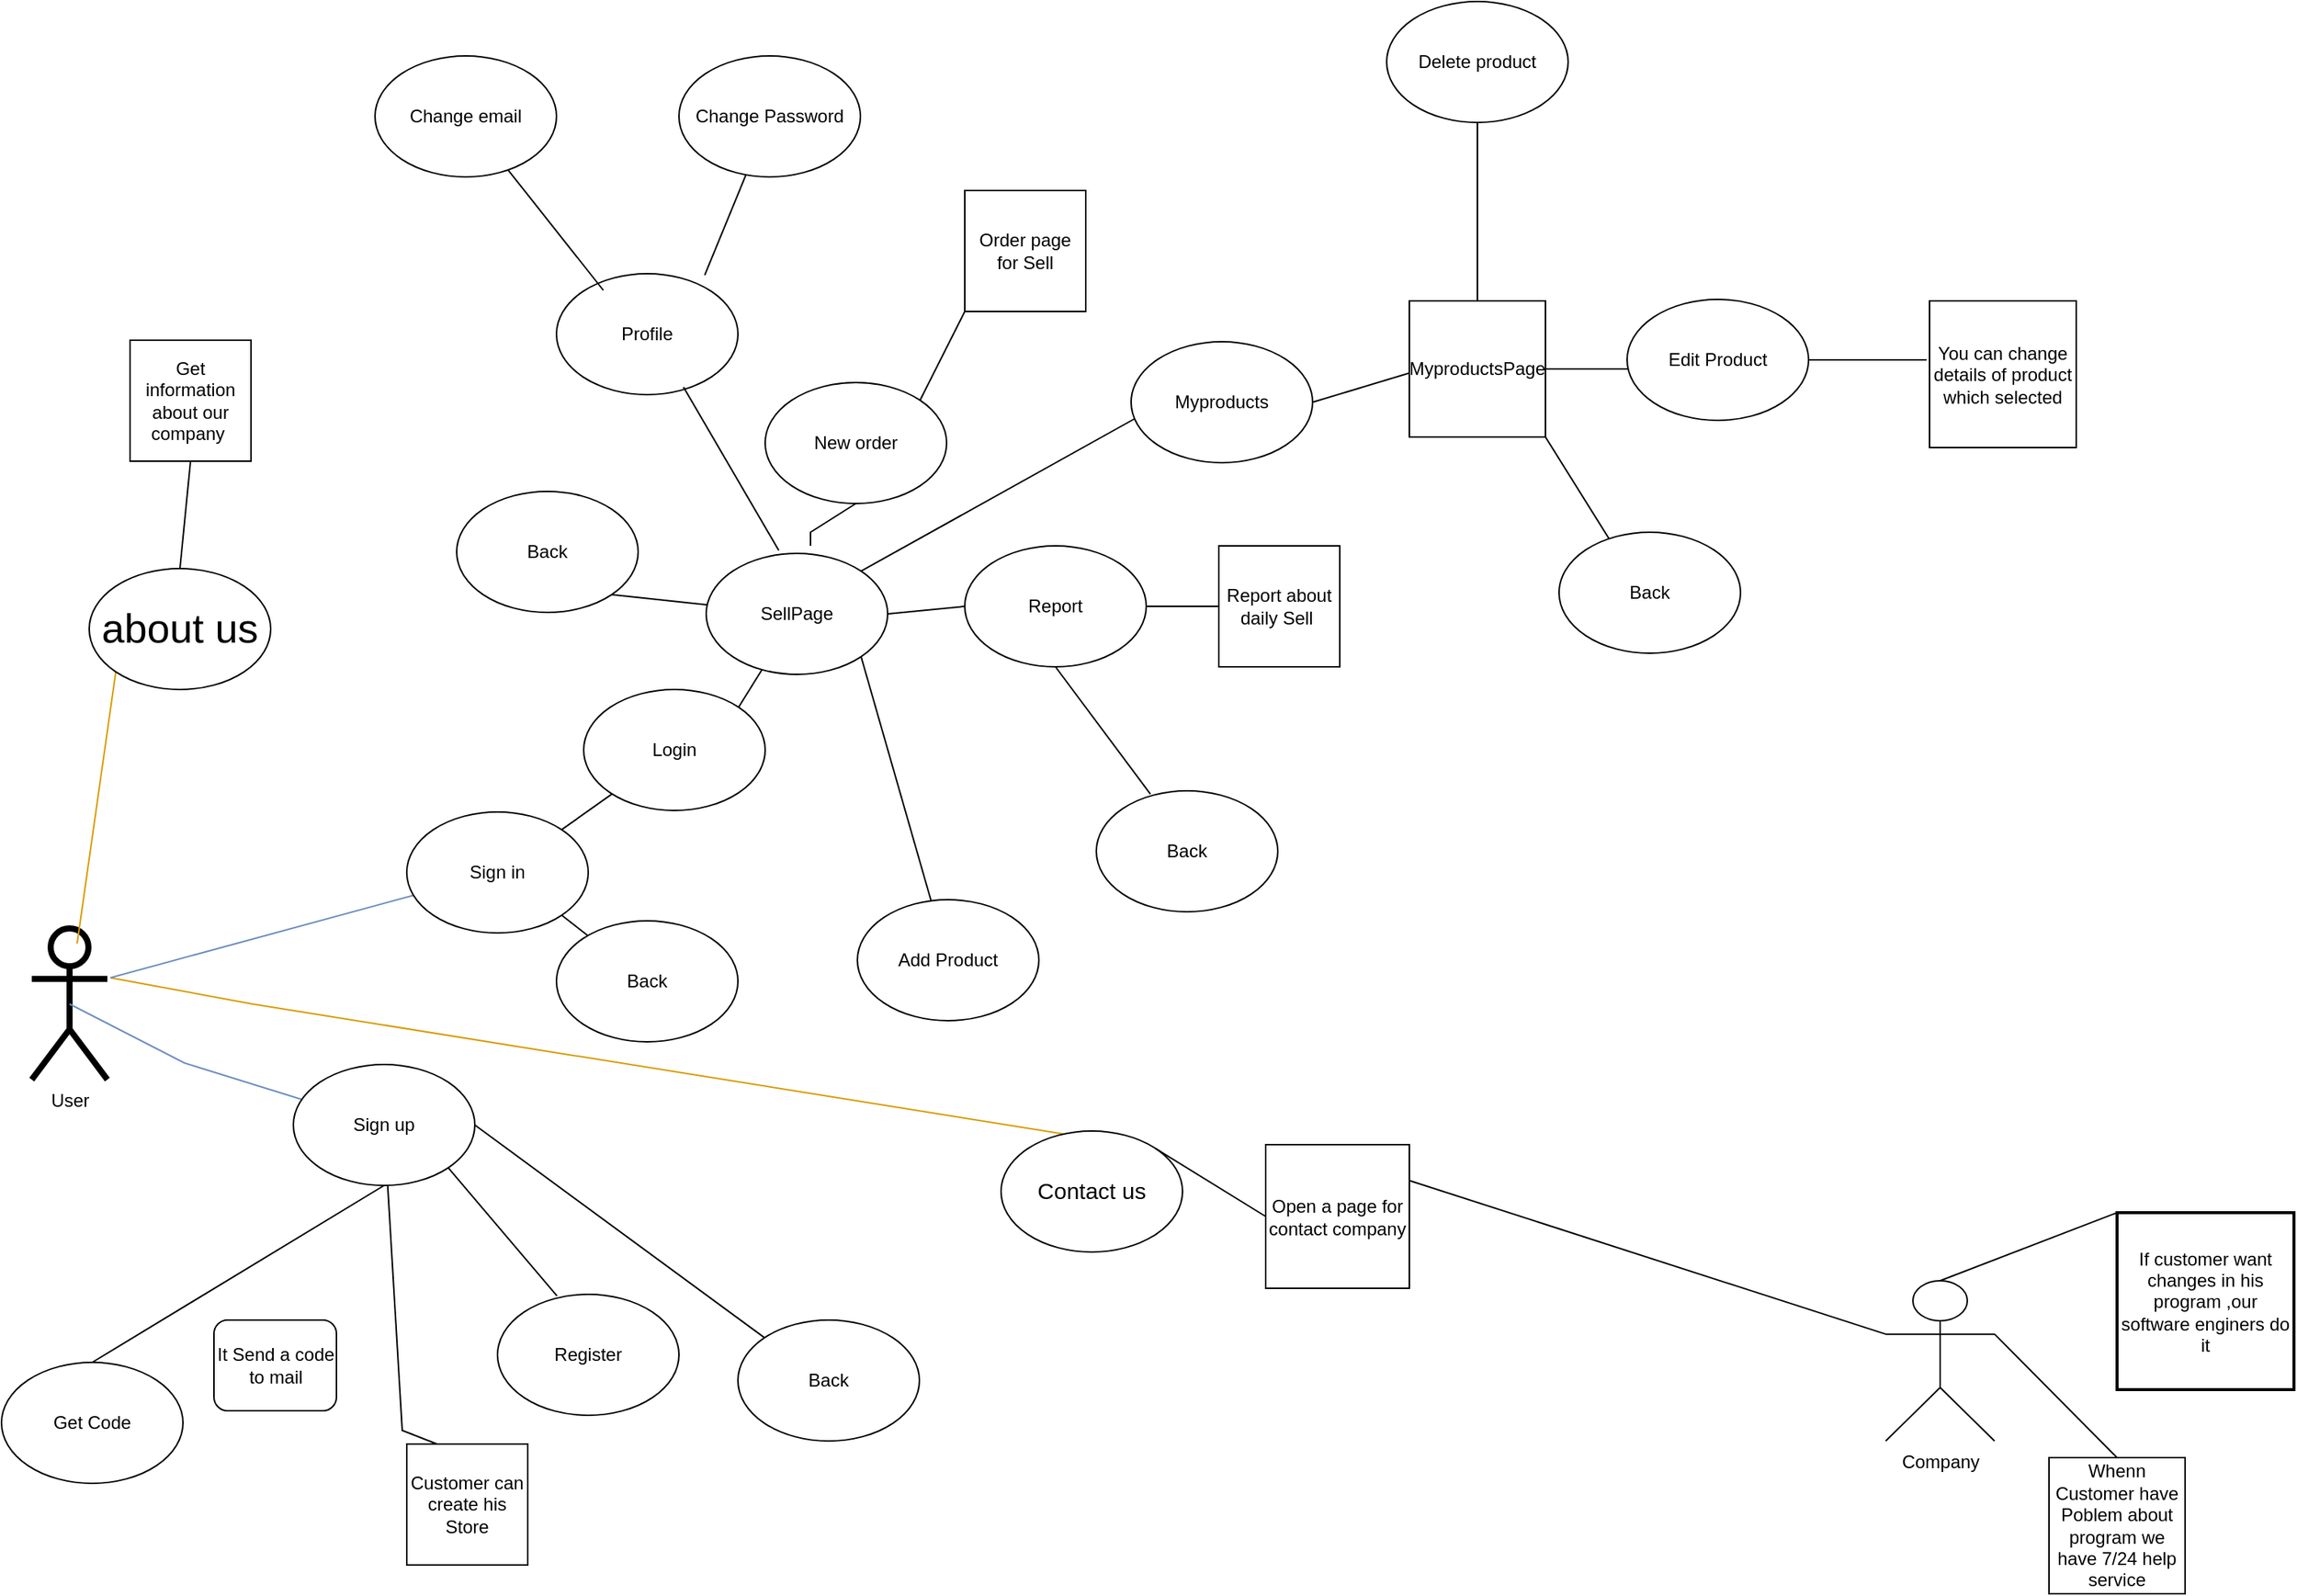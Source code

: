 <mxfile version="24.4.6" type="google">
  <diagram name="Page-1" id="7XjXioqxU-x8ce748P5Y">
    <mxGraphModel grid="1" page="1" gridSize="9" guides="1" tooltips="1" connect="1" arrows="1" fold="1" pageScale="1" pageWidth="850" pageHeight="1100" background="#ffffff" math="0" shadow="0">
      <root>
        <mxCell id="0" />
        <mxCell id="1" parent="0" />
        <mxCell id="A5ztiFUX0k2Zx3acSY-h-8" value="User" style="shape=umlActor;verticalLabelPosition=bottom;verticalAlign=top;html=1;outlineConnect=0;perimeterSpacing=2;strokeWidth=4;" vertex="1" parent="1">
          <mxGeometry x="-830" y="460" width="50" height="100" as="geometry" />
        </mxCell>
        <mxCell id="A5ztiFUX0k2Zx3acSY-h-10" value="" style="endArrow=none;html=1;rounded=0;endSize=10;strokeWidth=1;entryX=0;entryY=1;entryDx=0;entryDy=0;fillColor=#ffe6cc;strokeColor=#d79b00;" edge="1" parent="1" target="A5ztiFUX0k2Zx3acSY-h-17">
          <mxGeometry width="50" height="50" relative="1" as="geometry">
            <mxPoint x="-800" y="470" as="sourcePoint" />
            <mxPoint x="-720" y="330" as="targetPoint" />
          </mxGeometry>
        </mxCell>
        <mxCell id="A5ztiFUX0k2Zx3acSY-h-16" value="" style="endArrow=none;html=1;rounded=0;strokeWidth=1;exitX=1;exitY=0.333;exitDx=0;exitDy=0;exitPerimeter=0;entryX=1;entryY=0;entryDx=0;entryDy=0;fillColor=#ffe6cc;strokeColor=#d79b00;" edge="1" parent="1" source="A5ztiFUX0k2Zx3acSY-h-8" target="A5ztiFUX0k2Zx3acSY-h-18">
          <mxGeometry width="50" height="50" relative="1" as="geometry">
            <mxPoint x="-790" y="570" as="sourcePoint" />
            <mxPoint x="-730" y="670" as="targetPoint" />
            <Array as="points">
              <mxPoint x="-684" y="510" />
            </Array>
          </mxGeometry>
        </mxCell>
        <mxCell id="A5ztiFUX0k2Zx3acSY-h-17" value="&lt;font style=&quot;font-size: 27px;&quot;&gt;about us&lt;/font&gt;" style="ellipse;whiteSpace=wrap;html=1;" vertex="1" parent="1">
          <mxGeometry x="-792" y="222" width="120" height="80" as="geometry" />
        </mxCell>
        <mxCell id="A5ztiFUX0k2Zx3acSY-h-18" value="&lt;p style=&quot;line-height: 120%;&quot;&gt;&lt;font style=&quot;font-size: 15px;&quot;&gt;Contact us&lt;/font&gt;&lt;/p&gt;" style="ellipse;whiteSpace=wrap;html=1;" vertex="1" parent="1">
          <mxGeometry x="-189" y="594" width="120" height="80" as="geometry" />
        </mxCell>
        <mxCell id="A5ztiFUX0k2Zx3acSY-h-19" value="" style="endArrow=none;html=1;rounded=0;exitX=0.5;exitY=0.5;exitDx=0;exitDy=0;exitPerimeter=0;fillColor=#dae8fc;strokeColor=#6c8ebf;" edge="1" parent="1" source="A5ztiFUX0k2Zx3acSY-h-8" target="A5ztiFUX0k2Zx3acSY-h-20">
          <mxGeometry width="50" height="50" relative="1" as="geometry">
            <mxPoint x="-765" y="513" as="sourcePoint" />
            <mxPoint x="-603" y="603" as="targetPoint" />
            <Array as="points">
              <mxPoint x="-729" y="549" />
            </Array>
          </mxGeometry>
        </mxCell>
        <mxCell id="A5ztiFUX0k2Zx3acSY-h-20" value="Sign up" style="ellipse;whiteSpace=wrap;html=1;" vertex="1" parent="1">
          <mxGeometry x="-657.0" y="550" width="120" height="80" as="geometry" />
        </mxCell>
        <mxCell id="A5ztiFUX0k2Zx3acSY-h-21" value="" style="endArrow=none;html=1;rounded=0;exitX=1;exitY=1;exitDx=0;exitDy=0;entryX=0.328;entryY=0.013;entryDx=0;entryDy=0;entryPerimeter=0;" edge="1" parent="1" source="A5ztiFUX0k2Zx3acSY-h-20" target="A5ztiFUX0k2Zx3acSY-h-22">
          <mxGeometry width="50" height="50" relative="1" as="geometry">
            <mxPoint x="-387" y="500" as="sourcePoint" />
            <mxPoint x="-531" y="675" as="targetPoint" />
          </mxGeometry>
        </mxCell>
        <mxCell id="A5ztiFUX0k2Zx3acSY-h-22" value="Register" style="ellipse;whiteSpace=wrap;html=1;" vertex="1" parent="1">
          <mxGeometry x="-522" y="702" width="120" height="80" as="geometry" />
        </mxCell>
        <mxCell id="A5ztiFUX0k2Zx3acSY-h-23" value="Get Code" style="ellipse;whiteSpace=wrap;html=1;" vertex="1" parent="1">
          <mxGeometry x="-850" y="747" width="120" height="80" as="geometry" />
        </mxCell>
        <mxCell id="A5ztiFUX0k2Zx3acSY-h-24" value="" style="endArrow=none;html=1;rounded=0;exitX=0.5;exitY=1;exitDx=0;exitDy=0;entryX=0.5;entryY=0;entryDx=0;entryDy=0;" edge="1" parent="1" source="A5ztiFUX0k2Zx3acSY-h-20" target="A5ztiFUX0k2Zx3acSY-h-23">
          <mxGeometry width="50" height="50" relative="1" as="geometry">
            <mxPoint x="-387" y="500" as="sourcePoint" />
            <mxPoint x="-337" y="450" as="targetPoint" />
          </mxGeometry>
        </mxCell>
        <mxCell id="A5ztiFUX0k2Zx3acSY-h-25" value="It Send a code to mail" style="rounded=1;whiteSpace=wrap;html=1;" vertex="1" parent="1">
          <mxGeometry x="-709.5" y="719" width="81" height="60" as="geometry" />
        </mxCell>
        <mxCell id="A5ztiFUX0k2Zx3acSY-h-26" value="Back" style="ellipse;whiteSpace=wrap;html=1;" vertex="1" parent="1">
          <mxGeometry x="-363" y="719" width="120" height="80" as="geometry" />
        </mxCell>
        <mxCell id="A5ztiFUX0k2Zx3acSY-h-27" value="" style="endArrow=none;html=1;rounded=0;exitX=1;exitY=0.5;exitDx=0;exitDy=0;entryX=0;entryY=0;entryDx=0;entryDy=0;" edge="1" parent="1" source="A5ztiFUX0k2Zx3acSY-h-20" target="A5ztiFUX0k2Zx3acSY-h-26">
          <mxGeometry width="50" height="50" relative="1" as="geometry">
            <mxPoint x="-387" y="500" as="sourcePoint" />
            <mxPoint x="-337" y="450" as="targetPoint" />
          </mxGeometry>
        </mxCell>
        <mxCell id="A5ztiFUX0k2Zx3acSY-h-28" value="" style="endArrow=none;html=1;rounded=0;exitX=1;exitY=0.333;exitDx=0;exitDy=0;exitPerimeter=0;fillColor=#dae8fc;strokeColor=#6c8ebf;" edge="1" parent="1" source="A5ztiFUX0k2Zx3acSY-h-8" target="A5ztiFUX0k2Zx3acSY-h-29">
          <mxGeometry width="50" height="50" relative="1" as="geometry">
            <mxPoint x="-351" y="563" as="sourcePoint" />
            <mxPoint x="-522" y="423" as="targetPoint" />
          </mxGeometry>
        </mxCell>
        <mxCell id="A5ztiFUX0k2Zx3acSY-h-29" value="Sign in" style="ellipse;whiteSpace=wrap;html=1;" vertex="1" parent="1">
          <mxGeometry x="-582" y="383" width="120" height="80" as="geometry" />
        </mxCell>
        <mxCell id="A5ztiFUX0k2Zx3acSY-h-30" value="" style="endArrow=none;html=1;rounded=0;exitX=1;exitY=0;exitDx=0;exitDy=0;" edge="1" parent="1" source="A5ztiFUX0k2Zx3acSY-h-29" target="A5ztiFUX0k2Zx3acSY-h-31">
          <mxGeometry width="50" height="50" relative="1" as="geometry">
            <mxPoint x="-324" y="401" as="sourcePoint" />
            <mxPoint x="-405" y="342" as="targetPoint" />
          </mxGeometry>
        </mxCell>
        <mxCell id="A5ztiFUX0k2Zx3acSY-h-31" value="Login" style="ellipse;whiteSpace=wrap;html=1;" vertex="1" parent="1">
          <mxGeometry x="-465" y="302" width="120" height="80" as="geometry" />
        </mxCell>
        <mxCell id="A5ztiFUX0k2Zx3acSY-h-32" value="" style="endArrow=none;html=1;rounded=0;exitX=1;exitY=1;exitDx=0;exitDy=0;" edge="1" parent="1" source="A5ztiFUX0k2Zx3acSY-h-29" target="A5ztiFUX0k2Zx3acSY-h-33">
          <mxGeometry width="50" height="50" relative="1" as="geometry">
            <mxPoint x="-324" y="401" as="sourcePoint" />
            <mxPoint x="-423" y="495" as="targetPoint" />
          </mxGeometry>
        </mxCell>
        <mxCell id="A5ztiFUX0k2Zx3acSY-h-33" value="Back" style="ellipse;whiteSpace=wrap;html=1;" vertex="1" parent="1">
          <mxGeometry x="-483.0" y="455" width="120" height="80" as="geometry" />
        </mxCell>
        <mxCell id="A5ztiFUX0k2Zx3acSY-h-34" value="" style="endArrow=none;html=1;rounded=0;exitX=1;exitY=0;exitDx=0;exitDy=0;" edge="1" parent="1" source="A5ztiFUX0k2Zx3acSY-h-31" target="A5ztiFUX0k2Zx3acSY-h-35">
          <mxGeometry width="50" height="50" relative="1" as="geometry">
            <mxPoint x="-324" y="401" as="sourcePoint" />
            <mxPoint x="-324" y="252" as="targetPoint" />
          </mxGeometry>
        </mxCell>
        <mxCell id="A5ztiFUX0k2Zx3acSY-h-35" value="SellPage" style="ellipse;whiteSpace=wrap;html=1;" vertex="1" parent="1">
          <mxGeometry x="-384" y="212" width="120" height="80" as="geometry" />
        </mxCell>
        <mxCell id="A5ztiFUX0k2Zx3acSY-h-36" value="" style="endArrow=none;html=1;rounded=0;entryX=1;entryY=1;entryDx=0;entryDy=0;" edge="1" parent="1" source="A5ztiFUX0k2Zx3acSY-h-35" target="A5ztiFUX0k2Zx3acSY-h-37">
          <mxGeometry width="50" height="50" relative="1" as="geometry">
            <mxPoint x="-324" y="401" as="sourcePoint" />
            <mxPoint x="-288" y="378" as="targetPoint" />
          </mxGeometry>
        </mxCell>
        <mxCell id="A5ztiFUX0k2Zx3acSY-h-37" value="Back" style="ellipse;whiteSpace=wrap;html=1;" vertex="1" parent="1">
          <mxGeometry x="-549.0" y="171" width="120" height="80" as="geometry" />
        </mxCell>
        <mxCell id="A5ztiFUX0k2Zx3acSY-h-38" value="New order" style="ellipse;whiteSpace=wrap;html=1;" vertex="1" parent="1">
          <mxGeometry x="-345" y="99" width="120" height="80" as="geometry" />
        </mxCell>
        <mxCell id="A5ztiFUX0k2Zx3acSY-h-39" value="" style="endArrow=none;html=1;rounded=0;entryX=0.5;entryY=1;entryDx=0;entryDy=0;" edge="1" parent="1" target="A5ztiFUX0k2Zx3acSY-h-38">
          <mxGeometry width="50" height="50" relative="1" as="geometry">
            <mxPoint x="-315" y="207" as="sourcePoint" />
            <mxPoint x="-274" y="351" as="targetPoint" />
            <Array as="points">
              <mxPoint x="-315" y="198" />
            </Array>
          </mxGeometry>
        </mxCell>
        <mxCell id="A5ztiFUX0k2Zx3acSY-h-40" value="Order page for Sell" style="whiteSpace=wrap;html=1;aspect=fixed;" vertex="1" parent="1">
          <mxGeometry x="-213" y="-28" width="80" height="80" as="geometry" />
        </mxCell>
        <mxCell id="A5ztiFUX0k2Zx3acSY-h-41" value="" style="endArrow=none;html=1;rounded=0;entryX=1;entryY=0;entryDx=0;entryDy=0;exitX=0;exitY=1;exitDx=0;exitDy=0;" edge="1" parent="1" source="A5ztiFUX0k2Zx3acSY-h-40" target="A5ztiFUX0k2Zx3acSY-h-38">
          <mxGeometry width="50" height="50" relative="1" as="geometry">
            <mxPoint x="-315" y="185" as="sourcePoint" />
            <mxPoint x="-265" y="135" as="targetPoint" />
          </mxGeometry>
        </mxCell>
        <mxCell id="A5ztiFUX0k2Zx3acSY-h-42" value="Report" style="ellipse;whiteSpace=wrap;html=1;" vertex="1" parent="1">
          <mxGeometry x="-213" y="207" width="120" height="80" as="geometry" />
        </mxCell>
        <mxCell id="A5ztiFUX0k2Zx3acSY-h-43" value="" style="endArrow=none;html=1;rounded=0;entryX=1;entryY=0.5;entryDx=0;entryDy=0;exitX=0;exitY=0.5;exitDx=0;exitDy=0;" edge="1" parent="1" source="A5ztiFUX0k2Zx3acSY-h-42" target="A5ztiFUX0k2Zx3acSY-h-35">
          <mxGeometry width="50" height="50" relative="1" as="geometry">
            <mxPoint x="-333" y="383" as="sourcePoint" />
            <mxPoint x="-283" y="333" as="targetPoint" />
          </mxGeometry>
        </mxCell>
        <mxCell id="A5ztiFUX0k2Zx3acSY-h-44" value="Report about daily Sell&amp;nbsp;" style="whiteSpace=wrap;html=1;aspect=fixed;" vertex="1" parent="1">
          <mxGeometry x="-45" y="207" width="80" height="80" as="geometry" />
        </mxCell>
        <mxCell id="A5ztiFUX0k2Zx3acSY-h-45" value="" style="endArrow=none;html=1;rounded=0;entryX=1;entryY=0.5;entryDx=0;entryDy=0;exitX=0;exitY=0.5;exitDx=0;exitDy=0;" edge="1" parent="1" source="A5ztiFUX0k2Zx3acSY-h-44" target="A5ztiFUX0k2Zx3acSY-h-42">
          <mxGeometry width="50" height="50" relative="1" as="geometry">
            <mxPoint x="-333" y="383" as="sourcePoint" />
            <mxPoint x="-283" y="333" as="targetPoint" />
          </mxGeometry>
        </mxCell>
        <mxCell id="A5ztiFUX0k2Zx3acSY-h-46" value="Add Product" style="ellipse;whiteSpace=wrap;html=1;" vertex="1" parent="1">
          <mxGeometry x="-284" y="441" width="120" height="80" as="geometry" />
        </mxCell>
        <mxCell id="A5ztiFUX0k2Zx3acSY-h-47" value="" style="endArrow=none;html=1;rounded=0;entryX=1;entryY=1;entryDx=0;entryDy=0;" edge="1" parent="1" source="A5ztiFUX0k2Zx3acSY-h-46" target="A5ztiFUX0k2Zx3acSY-h-35">
          <mxGeometry width="50" height="50" relative="1" as="geometry">
            <mxPoint x="-333" y="383" as="sourcePoint" />
            <mxPoint x="-99" y="306" as="targetPoint" />
          </mxGeometry>
        </mxCell>
        <mxCell id="A5ztiFUX0k2Zx3acSY-h-49" value="" style="endArrow=none;html=1;rounded=0;entryX=1;entryY=0;entryDx=0;entryDy=0;" edge="1" parent="1" target="A5ztiFUX0k2Zx3acSY-h-35">
          <mxGeometry width="50" height="50" relative="1" as="geometry">
            <mxPoint x="-90" y="117" as="sourcePoint" />
            <mxPoint x="-283" y="333" as="targetPoint" />
          </mxGeometry>
        </mxCell>
        <mxCell id="A5ztiFUX0k2Zx3acSY-h-51" value="Myproducts" style="ellipse;whiteSpace=wrap;html=1;" vertex="1" parent="1">
          <mxGeometry x="-103" y="72" width="120" height="80" as="geometry" />
        </mxCell>
        <mxCell id="A5ztiFUX0k2Zx3acSY-h-52" value="" style="endArrow=none;html=1;rounded=0;entryX=1;entryY=0.5;entryDx=0;entryDy=0;" edge="1" parent="1" target="A5ztiFUX0k2Zx3acSY-h-51">
          <mxGeometry width="50" height="50" relative="1" as="geometry">
            <mxPoint x="90" y="90" as="sourcePoint" />
            <mxPoint x="-283" y="333" as="targetPoint" />
          </mxGeometry>
        </mxCell>
        <mxCell id="A5ztiFUX0k2Zx3acSY-h-55" value="MyproductsPage" style="whiteSpace=wrap;html=1;aspect=fixed;" vertex="1" parent="1">
          <mxGeometry x="81" y="45" width="90" height="90" as="geometry" />
        </mxCell>
        <mxCell id="A5ztiFUX0k2Zx3acSY-h-56" value="" style="endArrow=none;html=1;rounded=0;entryX=1;entryY=0.5;entryDx=0;entryDy=0;" edge="1" parent="1" target="A5ztiFUX0k2Zx3acSY-h-55">
          <mxGeometry width="50" height="50" relative="1" as="geometry">
            <mxPoint x="243" y="90" as="sourcePoint" />
            <mxPoint x="-283" y="333" as="targetPoint" />
          </mxGeometry>
        </mxCell>
        <mxCell id="A5ztiFUX0k2Zx3acSY-h-57" value="Edit Product" style="ellipse;whiteSpace=wrap;html=1;" vertex="1" parent="1">
          <mxGeometry x="225" y="44" width="120" height="80" as="geometry" />
        </mxCell>
        <mxCell id="A5ztiFUX0k2Zx3acSY-h-58" value="" style="endArrow=none;html=1;rounded=0;entryX=1;entryY=1;entryDx=0;entryDy=0;" edge="1" parent="1" target="A5ztiFUX0k2Zx3acSY-h-55">
          <mxGeometry width="50" height="50" relative="1" as="geometry">
            <mxPoint x="216" y="207" as="sourcePoint" />
            <mxPoint x="-283" y="333" as="targetPoint" />
          </mxGeometry>
        </mxCell>
        <mxCell id="A5ztiFUX0k2Zx3acSY-h-59" value="Back" style="ellipse;whiteSpace=wrap;html=1;" vertex="1" parent="1">
          <mxGeometry x="180.0" y="198" width="120" height="80" as="geometry" />
        </mxCell>
        <mxCell id="A5ztiFUX0k2Zx3acSY-h-60" value="Back" style="ellipse;whiteSpace=wrap;html=1;" vertex="1" parent="1">
          <mxGeometry x="-126.0" y="369" width="120" height="80" as="geometry" />
        </mxCell>
        <mxCell id="A5ztiFUX0k2Zx3acSY-h-61" value="" style="endArrow=none;html=1;rounded=0;entryX=0.5;entryY=1;entryDx=0;entryDy=0;exitX=0.298;exitY=0.027;exitDx=0;exitDy=0;exitPerimeter=0;" edge="1" parent="1" source="A5ztiFUX0k2Zx3acSY-h-60" target="A5ztiFUX0k2Zx3acSY-h-42">
          <mxGeometry width="50" height="50" relative="1" as="geometry">
            <mxPoint x="-333" y="383" as="sourcePoint" />
            <mxPoint x="-283" y="333" as="targetPoint" />
          </mxGeometry>
        </mxCell>
        <mxCell id="A5ztiFUX0k2Zx3acSY-h-64" value="Customer can create his Store" style="whiteSpace=wrap;html=1;aspect=fixed;" vertex="1" parent="1">
          <mxGeometry x="-582" y="801" width="80" height="80" as="geometry" />
        </mxCell>
        <mxCell id="A5ztiFUX0k2Zx3acSY-h-65" value="" style="endArrow=none;html=1;rounded=0;entryX=0.25;entryY=0;entryDx=0;entryDy=0;" edge="1" parent="1" source="A5ztiFUX0k2Zx3acSY-h-20" target="A5ztiFUX0k2Zx3acSY-h-64">
          <mxGeometry width="50" height="50" relative="1" as="geometry">
            <mxPoint x="-594" y="648" as="sourcePoint" />
            <mxPoint x="-283" y="513" as="targetPoint" />
            <Array as="points">
              <mxPoint x="-585" y="792" />
            </Array>
          </mxGeometry>
        </mxCell>
        <mxCell id="A5ztiFUX0k2Zx3acSY-h-66" value="" style="endArrow=none;html=1;rounded=0;entryX=0.5;entryY=0;entryDx=0;entryDy=0;exitX=0.5;exitY=1;exitDx=0;exitDy=0;" edge="1" parent="1" source="A5ztiFUX0k2Zx3acSY-h-67" target="A5ztiFUX0k2Zx3acSY-h-55">
          <mxGeometry width="50" height="50" relative="1" as="geometry">
            <mxPoint x="117" y="-90" as="sourcePoint" />
            <mxPoint x="-283" y="-36" as="targetPoint" />
          </mxGeometry>
        </mxCell>
        <mxCell id="A5ztiFUX0k2Zx3acSY-h-67" value="Delete product" style="ellipse;whiteSpace=wrap;html=1;" vertex="1" parent="1">
          <mxGeometry x="66" y="-153" width="120" height="80" as="geometry" />
        </mxCell>
        <mxCell id="A5ztiFUX0k2Zx3acSY-h-68" value="" style="endArrow=none;html=1;rounded=0;entryX=1;entryY=0.5;entryDx=0;entryDy=0;" edge="1" parent="1" target="A5ztiFUX0k2Zx3acSY-h-57">
          <mxGeometry width="50" height="50" relative="1" as="geometry">
            <mxPoint x="423" y="84" as="sourcePoint" />
            <mxPoint x="131" y="144" as="targetPoint" />
          </mxGeometry>
        </mxCell>
        <mxCell id="A5ztiFUX0k2Zx3acSY-h-69" value="You can change details of product which selected" style="whiteSpace=wrap;html=1;aspect=fixed;" vertex="1" parent="1">
          <mxGeometry x="425" y="45" width="97" height="97" as="geometry" />
        </mxCell>
        <mxCell id="A5ztiFUX0k2Zx3acSY-h-70" value="Open a page for contact company" style="whiteSpace=wrap;html=1;aspect=fixed;" vertex="1" parent="1">
          <mxGeometry x="-14" y="603" width="95" height="95" as="geometry" />
        </mxCell>
        <mxCell id="A5ztiFUX0k2Zx3acSY-h-71" value="" style="endArrow=none;html=1;rounded=0;exitX=1;exitY=0;exitDx=0;exitDy=0;entryX=0;entryY=0.5;entryDx=0;entryDy=0;" edge="1" parent="1" source="A5ztiFUX0k2Zx3acSY-h-18" target="A5ztiFUX0k2Zx3acSY-h-70">
          <mxGeometry width="50" height="50" relative="1" as="geometry">
            <mxPoint x="81" y="599" as="sourcePoint" />
            <mxPoint x="131" y="549" as="targetPoint" />
          </mxGeometry>
        </mxCell>
        <mxCell id="A5ztiFUX0k2Zx3acSY-h-72" value="Company" style="shape=umlActor;verticalLabelPosition=bottom;verticalAlign=top;html=1;outlineConnect=0;" vertex="1" parent="1">
          <mxGeometry x="396" y="693" width="72" height="106" as="geometry" />
        </mxCell>
        <mxCell id="A5ztiFUX0k2Zx3acSY-h-73" value="" style="endArrow=none;html=1;rounded=0;exitX=1;exitY=0.25;exitDx=0;exitDy=0;entryX=0;entryY=0.333;entryDx=0;entryDy=0;entryPerimeter=0;" edge="1" parent="1" source="A5ztiFUX0k2Zx3acSY-h-70" target="A5ztiFUX0k2Zx3acSY-h-72">
          <mxGeometry width="50" height="50" relative="1" as="geometry">
            <mxPoint x="81" y="599" as="sourcePoint" />
            <mxPoint x="131" y="549" as="targetPoint" />
          </mxGeometry>
        </mxCell>
        <mxCell id="A5ztiFUX0k2Zx3acSY-h-74" value="If customer want changes in his program ,our software enginers do it" style="whiteSpace=wrap;html=1;aspect=fixed;strokeWidth=2;" vertex="1" parent="1">
          <mxGeometry x="549" y="648" width="117" height="117" as="geometry" />
        </mxCell>
        <mxCell id="A5ztiFUX0k2Zx3acSY-h-75" value="" style="endArrow=none;html=1;rounded=0;exitX=0.5;exitY=0;exitDx=0;exitDy=0;exitPerimeter=0;entryX=0;entryY=0;entryDx=0;entryDy=0;" edge="1" parent="1" source="A5ztiFUX0k2Zx3acSY-h-72" target="A5ztiFUX0k2Zx3acSY-h-74">
          <mxGeometry width="50" height="50" relative="1" as="geometry">
            <mxPoint x="81" y="599" as="sourcePoint" />
            <mxPoint x="549" y="639" as="targetPoint" />
          </mxGeometry>
        </mxCell>
        <mxCell id="A5ztiFUX0k2Zx3acSY-h-76" value="Whenn Customer have Poblem about program we have 7/24 help service" style="whiteSpace=wrap;html=1;aspect=fixed;" vertex="1" parent="1">
          <mxGeometry x="504" y="810" width="90" height="90" as="geometry" />
        </mxCell>
        <mxCell id="A5ztiFUX0k2Zx3acSY-h-77" value="" style="endArrow=none;html=1;rounded=0;exitX=1;exitY=0.333;exitDx=0;exitDy=0;exitPerimeter=0;entryX=0.5;entryY=0;entryDx=0;entryDy=0;" edge="1" parent="1" source="A5ztiFUX0k2Zx3acSY-h-72" target="A5ztiFUX0k2Zx3acSY-h-76">
          <mxGeometry width="50" height="50" relative="1" as="geometry">
            <mxPoint x="81" y="599" as="sourcePoint" />
            <mxPoint x="131" y="549" as="targetPoint" />
          </mxGeometry>
        </mxCell>
        <mxCell id="A5ztiFUX0k2Zx3acSY-h-78" value="Get&lt;div&gt;information about our company&amp;nbsp;&lt;/div&gt;" style="whiteSpace=wrap;html=1;aspect=fixed;" vertex="1" parent="1">
          <mxGeometry x="-765" y="71" width="80" height="80" as="geometry" />
        </mxCell>
        <mxCell id="A5ztiFUX0k2Zx3acSY-h-79" value="" style="endArrow=none;html=1;rounded=0;exitX=0.5;exitY=0;exitDx=0;exitDy=0;entryX=0.5;entryY=1;entryDx=0;entryDy=0;" edge="1" parent="1" source="A5ztiFUX0k2Zx3acSY-h-17" target="A5ztiFUX0k2Zx3acSY-h-78">
          <mxGeometry width="50" height="50" relative="1" as="geometry">
            <mxPoint x="-315" y="239" as="sourcePoint" />
            <mxPoint x="-265" y="189" as="targetPoint" />
          </mxGeometry>
        </mxCell>
        <mxCell id="UuzJHWqhamIT8Px1-cuo-1" value="Profile" style="ellipse;whiteSpace=wrap;html=1;" vertex="1" parent="1">
          <mxGeometry x="-483" y="27" width="120" height="80" as="geometry" />
        </mxCell>
        <mxCell id="UuzJHWqhamIT8Px1-cuo-2" value="" style="endArrow=none;html=1;rounded=0;exitX=0.4;exitY=-0.025;exitDx=0;exitDy=0;exitPerimeter=0;entryX=0.7;entryY=0.937;entryDx=0;entryDy=0;entryPerimeter=0;" edge="1" parent="1" source="A5ztiFUX0k2Zx3acSY-h-35" target="UuzJHWqhamIT8Px1-cuo-1">
          <mxGeometry width="50" height="50" relative="1" as="geometry">
            <mxPoint x="-198" y="230" as="sourcePoint" />
            <mxPoint x="-387" y="135" as="targetPoint" />
          </mxGeometry>
        </mxCell>
        <mxCell id="UuzJHWqhamIT8Px1-cuo-3" value="Change email" style="ellipse;whiteSpace=wrap;html=1;" vertex="1" parent="1">
          <mxGeometry x="-603" y="-117" width="120" height="80" as="geometry" />
        </mxCell>
        <mxCell id="UuzJHWqhamIT8Px1-cuo-4" value="Change Password" style="ellipse;whiteSpace=wrap;html=1;" vertex="1" parent="1">
          <mxGeometry x="-402" y="-117" width="120" height="80" as="geometry" />
        </mxCell>
        <mxCell id="UuzJHWqhamIT8Px1-cuo-5" value="" style="endArrow=none;html=1;rounded=0;entryX=0.817;entryY=0.012;entryDx=0;entryDy=0;entryPerimeter=0;" edge="1" parent="1" source="UuzJHWqhamIT8Px1-cuo-4" target="UuzJHWqhamIT8Px1-cuo-1">
          <mxGeometry width="50" height="50" relative="1" as="geometry">
            <mxPoint x="-204" y="61" as="sourcePoint" />
            <mxPoint x="-234" y="120" as="targetPoint" />
          </mxGeometry>
        </mxCell>
        <mxCell id="UuzJHWqhamIT8Px1-cuo-6" value="" style="endArrow=none;html=1;rounded=0;entryX=0.817;entryY=0.012;entryDx=0;entryDy=0;entryPerimeter=0;" edge="1" parent="1" source="UuzJHWqhamIT8Px1-cuo-3">
          <mxGeometry width="50" height="50" relative="1" as="geometry">
            <mxPoint x="-425" y="-28" as="sourcePoint" />
            <mxPoint x="-452" y="38" as="targetPoint" />
          </mxGeometry>
        </mxCell>
      </root>
    </mxGraphModel>
  </diagram>
</mxfile>
